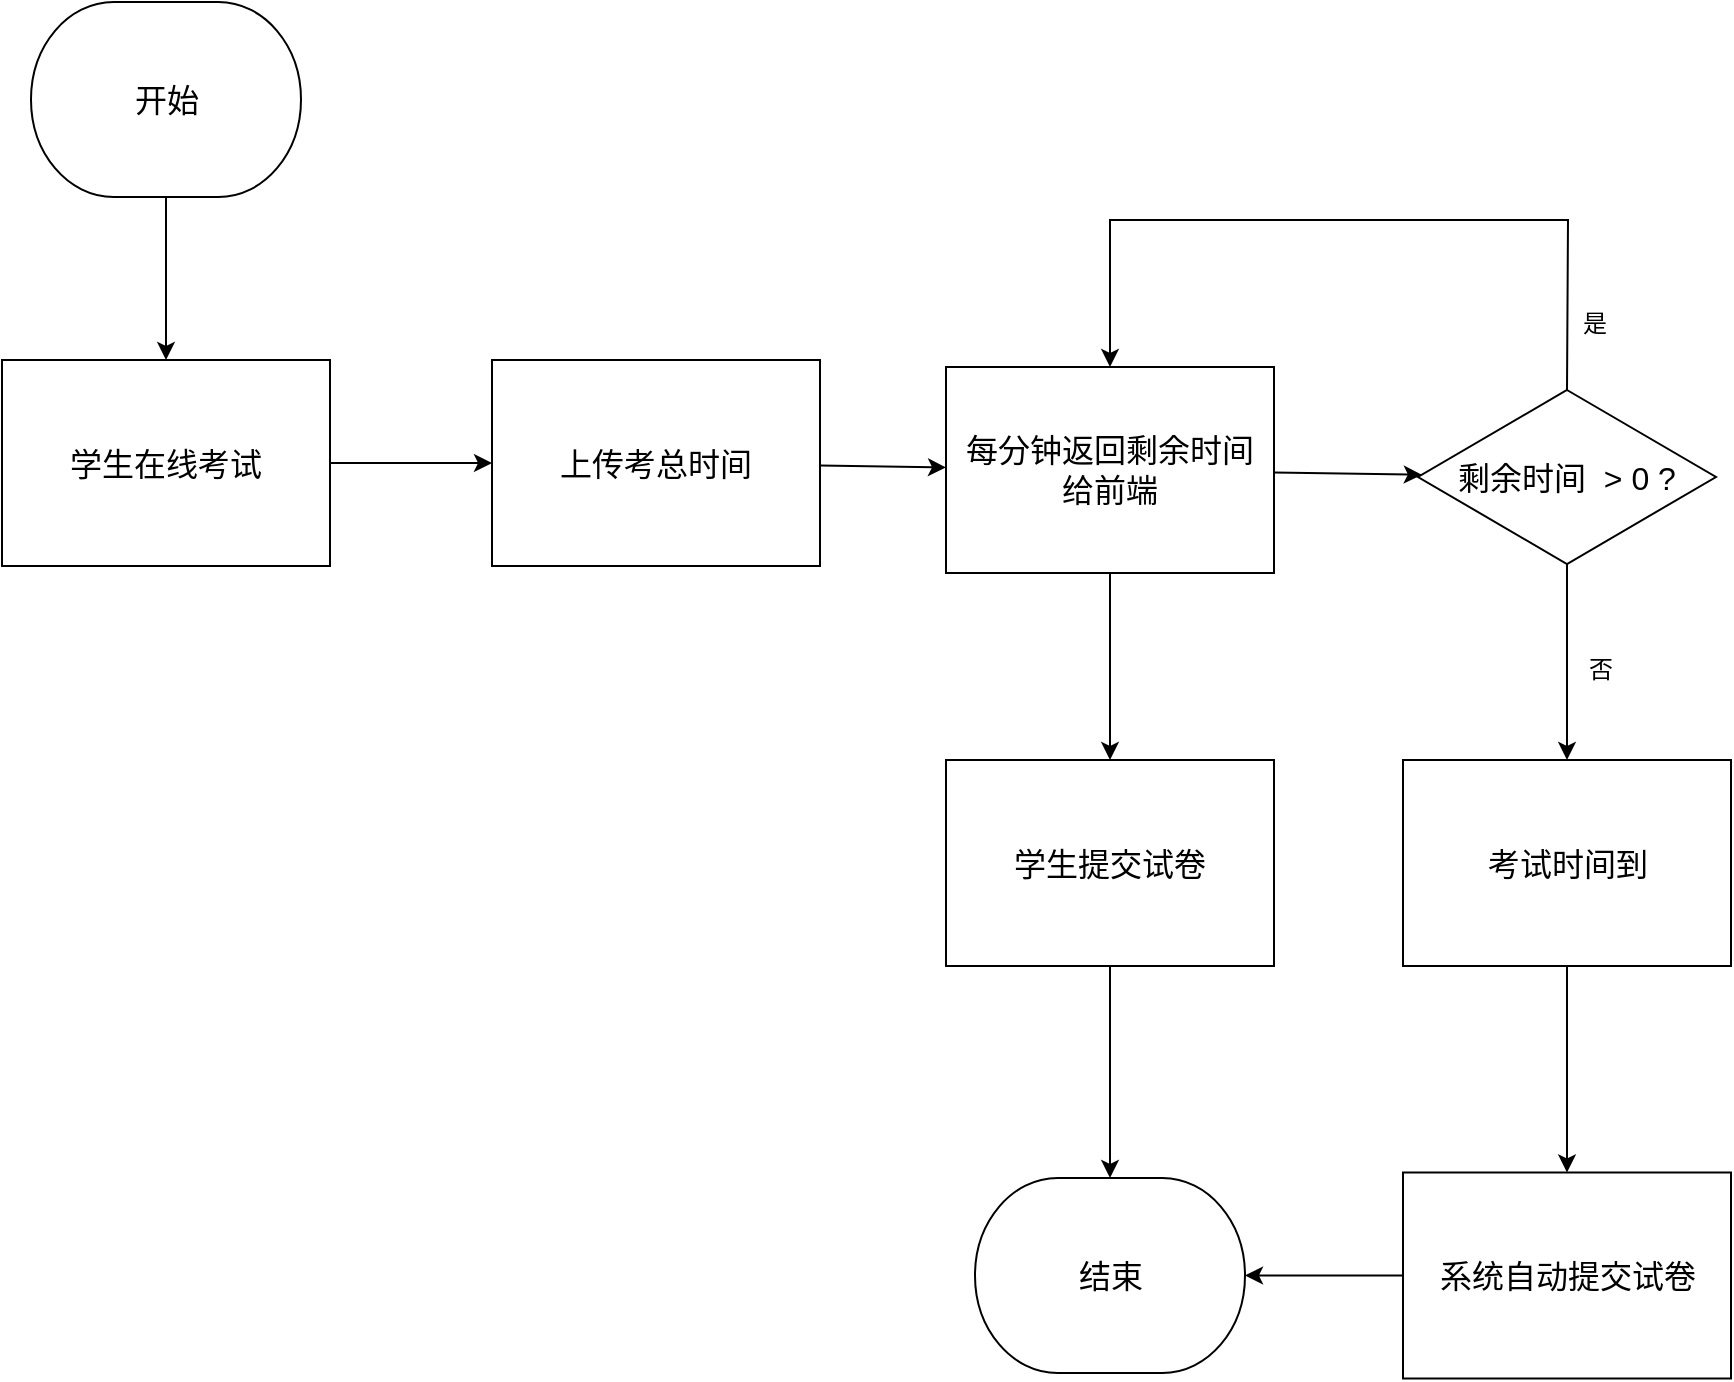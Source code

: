 <mxfile scale="8" border="20">
    <diagram id="CX3G9Xh7dB3GCvSDx5av" name="第 1 页">
        <mxGraphModel dx="1064" dy="628" grid="0" gridSize="10" guides="1" tooltips="1" connect="1" arrows="1" fold="1" page="0" pageScale="1" pageWidth="1169" pageHeight="827" background="#ffffff" math="0" shadow="0">
            <root>
                <mxCell id="0"/>
                <mxCell id="1" parent="0"/>
                <mxCell id="259" style="edgeStyle=none;html=1;exitX=1;exitY=0.5;exitDx=0;exitDy=0;entryX=0;entryY=0.5;entryDx=0;entryDy=0;strokeColor=#000000;" parent="1" source="229" target="232" edge="1">
                    <mxGeometry relative="1" as="geometry"/>
                </mxCell>
                <mxCell id="229" value="&lt;font style=&quot;font-size: 16px;&quot;&gt;学生在线考试&lt;/font&gt;" style="rounded=0;whiteSpace=wrap;html=1;fillColor=#FFFFFF;strokeColor=#000000;strokeWidth=1;fontColor=#000000;fontSize=16;" parent="1" vertex="1">
                    <mxGeometry x="204" y="241" width="164" height="103" as="geometry"/>
                </mxCell>
                <mxCell id="261" value="" style="edgeStyle=none;html=1;strokeColor=#000000;" parent="1" source="232" target="260" edge="1">
                    <mxGeometry relative="1" as="geometry"/>
                </mxCell>
                <mxCell id="232" value="&lt;span style=&quot;font-size: 16px;&quot;&gt;上传考总时间&lt;/span&gt;" style="rounded=0;whiteSpace=wrap;html=1;fillColor=#FFFFFF;strokeColor=#000000;strokeWidth=1;fontColor=#000000;fontSize=16;" parent="1" vertex="1">
                    <mxGeometry x="449" y="241" width="164" height="103" as="geometry"/>
                </mxCell>
                <mxCell id="269" style="edgeStyle=none;html=1;exitX=0.5;exitY=1;exitDx=0;exitDy=0;exitPerimeter=0;entryX=0.5;entryY=0;entryDx=0;entryDy=0;strokeColor=#000000;" parent="1" source="243" target="229" edge="1">
                    <mxGeometry relative="1" as="geometry"/>
                </mxCell>
                <mxCell id="243" value="开始" style="strokeWidth=1;html=1;shape=mxgraph.flowchart.terminator;whiteSpace=wrap;fillColor=#FFFFFF;strokeColor=#000000;fontColor=#000000;fontSize=16;" parent="1" vertex="1">
                    <mxGeometry x="218.5" y="62" width="135" height="97.5" as="geometry"/>
                </mxCell>
                <mxCell id="255" value="结束" style="strokeWidth=1;html=1;shape=mxgraph.flowchart.terminator;whiteSpace=wrap;fillColor=#FFFFFF;strokeColor=#000000;fontColor=#000000;fontSize=16;" parent="1" vertex="1">
                    <mxGeometry x="690.5" y="650" width="135" height="97.5" as="geometry"/>
                </mxCell>
                <mxCell id="265" value="" style="edgeStyle=none;html=1;strokeColor=#000000;" parent="1" source="260" target="264" edge="1">
                    <mxGeometry relative="1" as="geometry"/>
                </mxCell>
                <mxCell id="278" style="edgeStyle=none;html=1;exitX=0.5;exitY=1;exitDx=0;exitDy=0;entryX=0.5;entryY=0;entryDx=0;entryDy=0;strokeColor=#000000;" edge="1" parent="1" source="260" target="268">
                    <mxGeometry relative="1" as="geometry"/>
                </mxCell>
                <mxCell id="260" value="每分钟返回剩余时间&lt;br&gt;给前端" style="rounded=0;whiteSpace=wrap;html=1;fillColor=#FFFFFF;strokeColor=#000000;strokeWidth=1;fontColor=#000000;fontSize=16;" parent="1" vertex="1">
                    <mxGeometry x="676" y="244.5" width="164" height="103" as="geometry"/>
                </mxCell>
                <mxCell id="272" style="edgeStyle=none;rounded=0;html=1;exitX=0.5;exitY=0;exitDx=0;exitDy=0;entryX=0.5;entryY=0;entryDx=0;entryDy=0;strokeColor=#000000;" parent="1" source="264" target="260" edge="1">
                    <mxGeometry relative="1" as="geometry">
                        <Array as="points">
                            <mxPoint x="987" y="171"/>
                            <mxPoint x="758" y="171"/>
                        </Array>
                    </mxGeometry>
                </mxCell>
                <mxCell id="280" style="edgeStyle=none;html=1;exitX=0.5;exitY=1;exitDx=0;exitDy=0;entryX=0.5;entryY=0;entryDx=0;entryDy=0;strokeColor=#000000;" edge="1" parent="1" source="264" target="279">
                    <mxGeometry relative="1" as="geometry"/>
                </mxCell>
                <mxCell id="264" value="剩余时间&amp;nbsp; &amp;gt; 0 ?" style="rhombus;whiteSpace=wrap;html=1;fontSize=16;fillColor=#FFFFFF;strokeColor=#000000;fontColor=#000000;rounded=0;strokeWidth=1;" parent="1" vertex="1">
                    <mxGeometry x="912" y="256" width="149" height="87" as="geometry"/>
                </mxCell>
                <mxCell id="277" style="edgeStyle=none;rounded=0;html=1;exitX=0.5;exitY=1;exitDx=0;exitDy=0;entryX=0.5;entryY=0;entryDx=0;entryDy=0;entryPerimeter=0;strokeColor=#000000;fontColor=#000000;" parent="1" source="268" target="255" edge="1">
                    <mxGeometry relative="1" as="geometry"/>
                </mxCell>
                <mxCell id="268" value="学生提交试卷" style="rounded=0;whiteSpace=wrap;html=1;fillColor=#FFFFFF;strokeColor=#000000;strokeWidth=1;fontColor=#000000;fontSize=16;" parent="1" vertex="1">
                    <mxGeometry x="676" y="441" width="164" height="103" as="geometry"/>
                </mxCell>
                <mxCell id="273" value="&lt;font color=&quot;#000000&quot;&gt;是&lt;/font&gt;" style="text;html=1;align=center;verticalAlign=middle;resizable=0;points=[];autosize=1;strokeColor=none;fillColor=none;" parent="1" vertex="1">
                    <mxGeometry x="985" y="210" width="30" height="26" as="geometry"/>
                </mxCell>
                <mxCell id="276" value="否" style="text;html=1;align=center;verticalAlign=middle;resizable=0;points=[];autosize=1;strokeColor=none;fillColor=none;fontColor=#000000;" parent="1" vertex="1">
                    <mxGeometry x="988" y="383" width="30" height="26" as="geometry"/>
                </mxCell>
                <mxCell id="282" value="" style="edgeStyle=none;html=1;strokeColor=#000000;" edge="1" parent="1" source="279" target="281">
                    <mxGeometry relative="1" as="geometry"/>
                </mxCell>
                <mxCell id="279" value="考试时间到" style="rounded=0;whiteSpace=wrap;html=1;fillColor=#FFFFFF;strokeColor=#000000;strokeWidth=1;fontColor=#000000;fontSize=16;" vertex="1" parent="1">
                    <mxGeometry x="904.5" y="441" width="164" height="103" as="geometry"/>
                </mxCell>
                <mxCell id="283" style="edgeStyle=none;html=1;exitX=0;exitY=0.5;exitDx=0;exitDy=0;entryX=1;entryY=0.5;entryDx=0;entryDy=0;entryPerimeter=0;strokeColor=#000000;" edge="1" parent="1" source="281" target="255">
                    <mxGeometry relative="1" as="geometry"/>
                </mxCell>
                <mxCell id="281" value="系统自动提交试卷" style="rounded=0;whiteSpace=wrap;html=1;fillColor=#FFFFFF;strokeColor=#000000;strokeWidth=1;fontColor=#000000;fontSize=16;" vertex="1" parent="1">
                    <mxGeometry x="904.5" y="647.25" width="164" height="103" as="geometry"/>
                </mxCell>
            </root>
        </mxGraphModel>
    </diagram>
</mxfile>